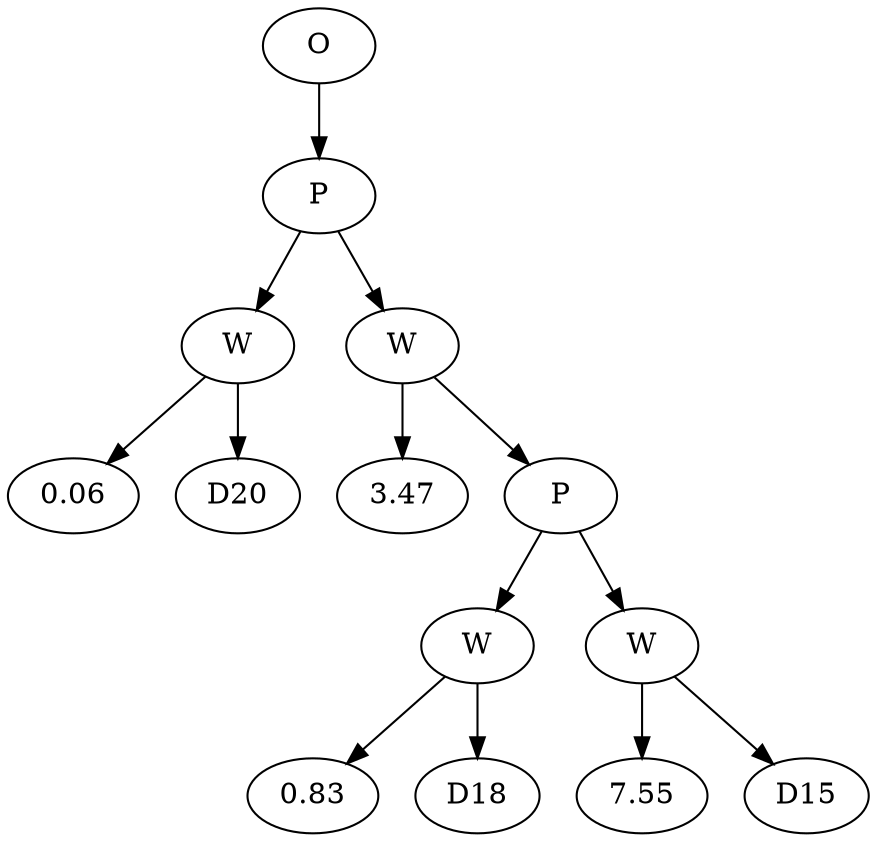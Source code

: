 // Tree
digraph {
	1126648 [label=O]
	1126649 [label=P]
	1126648 -> 1126649
	1126650 [label=W]
	1126649 -> 1126650
	1126651 [label=0.06]
	1126650 -> 1126651
	1126652 [label=D20]
	1126650 -> 1126652
	1126653 [label=W]
	1126649 -> 1126653
	1126654 [label=3.47]
	1126653 -> 1126654
	1126655 [label=P]
	1126653 -> 1126655
	1126656 [label=W]
	1126655 -> 1126656
	1126657 [label=0.83]
	1126656 -> 1126657
	1126658 [label=D18]
	1126656 -> 1126658
	1126659 [label=W]
	1126655 -> 1126659
	1126660 [label=7.55]
	1126659 -> 1126660
	1126661 [label=D15]
	1126659 -> 1126661
}
